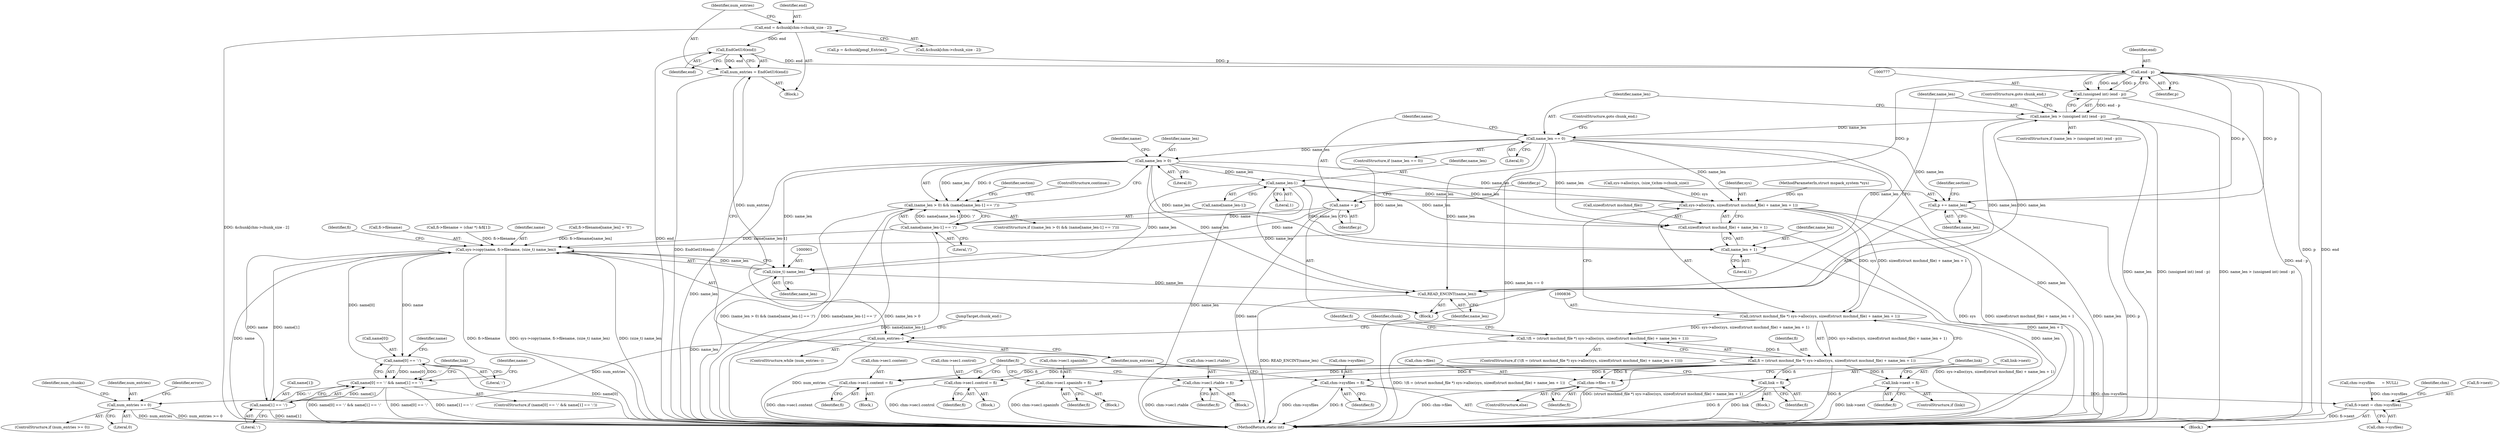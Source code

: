 digraph "0_libmspack_72e70a921f0f07fee748aec2274b30784e1d312a@array" {
"1000753" [label="(Call,end = &chunk[chm->chunk_size - 2])"];
"1000765" [label="(Call,EndGetI16(end))"];
"1000763" [label="(Call,num_entries = EndGetI16(end))"];
"1000768" [label="(Call,num_entries--)"];
"1001056" [label="(Call,num_entries >= 0)"];
"1000778" [label="(Call,end - p)"];
"1000776" [label="(Call,(unsigned int) (end - p))"];
"1000774" [label="(Call,name_len > (unsigned int) (end - p))"];
"1000771" [label="(Call,READ_ENCINT(name_len))"];
"1000783" [label="(Call,name_len == 0)"];
"1000790" [label="(Call,p += name_len)"];
"1000810" [label="(Call,name_len > 0)"];
"1000809" [label="(Call,(name_len > 0) && (name[name_len-1] == '/'))"];
"1000816" [label="(Call,name_len-1)"];
"1000837" [label="(Call,sys->alloc(sys, sizeof(struct mschmd_file) + name_len + 1))"];
"1000835" [label="(Call,(struct mschmd_file *) sys->alloc(sys, sizeof(struct mschmd_file) + name_len + 1))"];
"1000832" [label="(Call,!(fi = (struct mschmd_file *) sys->alloc(sys, sizeof(struct mschmd_file) + name_len + 1)))"];
"1000833" [label="(Call,fi = (struct mschmd_file *) sys->alloc(sys, sizeof(struct mschmd_file) + name_len + 1))"];
"1000951" [label="(Call,chm->sec1.content = fi)"];
"1000973" [label="(Call,chm->sec1.control = fi)"];
"1000995" [label="(Call,chm->sec1.spaninfo = fi)"];
"1001017" [label="(Call,chm->sec1.rtable = fi)"];
"1001031" [label="(Call,chm->sysfiles = fi)"];
"1001024" [label="(Call,fi->next = chm->sysfiles)"];
"1001040" [label="(Call,link->next = fi)"];
"1001046" [label="(Call,chm->files = fi)"];
"1001051" [label="(Call,link = fi)"];
"1000839" [label="(Call,sizeof(struct mschmd_file) + name_len + 1)"];
"1000842" [label="(Call,name_len + 1)"];
"1000900" [label="(Call,(size_t) name_len)"];
"1000895" [label="(Call,sys->copy(name, fi->filename, (size_t) name_len))"];
"1000912" [label="(Call,name[0] == ':')"];
"1000911" [label="(Call,name[0] == ':' && name[1] == ':')"];
"1000917" [label="(Call,name[1] == ':')"];
"1000787" [label="(Call,name = p)"];
"1000813" [label="(Call,name[name_len-1] == '/')"];
"1001041" [label="(Call,link->next)"];
"1000823" [label="(Identifier,section)"];
"1000686" [label="(Identifier,num_chunks)"];
"1000855" [label="(Call,fi->filename = (char *) &fi[1])"];
"1000786" [label="(ControlStructure,goto chunk_end;)"];
"1000919" [label="(Identifier,name)"];
"1000764" [label="(Identifier,num_entries)"];
"1000687" [label="(Block,)"];
"1000782" [label="(ControlStructure,if (name_len == 0))"];
"1001053" [label="(Identifier,fi)"];
"1000787" [label="(Call,name = p)"];
"1000765" [label="(Call,EndGetI16(end))"];
"1001057" [label="(Identifier,num_entries)"];
"1000780" [label="(Identifier,p)"];
"1000157" [label="(Call,chm->sysfiles      = NULL)"];
"1000783" [label="(Call,name_len == 0)"];
"1000912" [label="(Call,name[0] == ':')"];
"1001045" [label="(ControlStructure,else)"];
"1000922" [label="(Block,)"];
"1000747" [label="(Call,p = &chunk[pmgl_Entries])"];
"1000844" [label="(Literal,1)"];
"1000813" [label="(Call,name[name_len-1] == '/')"];
"1000785" [label="(Literal,0)"];
"1000820" [label="(ControlStructure,continue;)"];
"1000847" [label="(Identifier,chunk)"];
"1001016" [label="(Block,)"];
"1001046" [label="(Call,chm->files = fi)"];
"1000950" [label="(Block,)"];
"1001033" [label="(Identifier,chm)"];
"1000794" [label="(Identifier,section)"];
"1000910" [label="(ControlStructure,if (name[0] == ':' && name[1] == ':'))"];
"1001026" [label="(Identifier,fi)"];
"1000778" [label="(Call,end - p)"];
"1001028" [label="(Call,chm->sysfiles)"];
"1000896" [label="(Identifier,name)"];
"1001071" [label="(MethodReturn,static int)"];
"1000815" [label="(Identifier,name)"];
"1001023" [label="(Identifier,fi)"];
"1000852" [label="(Identifier,fi)"];
"1000774" [label="(Call,name_len > (unsigned int) (end - p))"];
"1000790" [label="(Call,p += name_len)"];
"1000839" [label="(Call,sizeof(struct mschmd_file) + name_len + 1)"];
"1001037" [label="(Block,)"];
"1000809" [label="(Call,(name_len > 0) && (name[name_len-1] == '/'))"];
"1000791" [label="(Identifier,p)"];
"1000972" [label="(Block,)"];
"1000817" [label="(Identifier,name_len)"];
"1000763" [label="(Call,num_entries = EndGetI16(end))"];
"1000838" [label="(Identifier,sys)"];
"1000831" [label="(ControlStructure,if (!(fi = (struct mschmd_file *) sys->alloc(sys, sizeof(struct mschmd_file) + name_len + 1))))"];
"1000974" [label="(Call,chm->sec1.control)"];
"1000903" [label="(Call,fi->filename[name_len] = '\0')"];
"1000810" [label="(Call,name_len > 0)"];
"1001024" [label="(Call,fi->next = chm->sysfiles)"];
"1000766" [label="(Identifier,end)"];
"1001031" [label="(Call,chm->sysfiles = fi)"];
"1001058" [label="(Literal,0)"];
"1000902" [label="(Identifier,name_len)"];
"1000754" [label="(Identifier,end)"];
"1001061" [label="(Identifier,errors)"];
"1001054" [label="(JumpTarget,chunk_end:)"];
"1000775" [label="(Identifier,name_len)"];
"1000773" [label="(ControlStructure,if (name_len > (unsigned int) (end - p)))"];
"1001017" [label="(Call,chm->sec1.rtable = fi)"];
"1001018" [label="(Call,chm->sec1.rtable)"];
"1000772" [label="(Identifier,name_len)"];
"1000995" [label="(Call,chm->sec1.spaninfo = fi)"];
"1000911" [label="(Call,name[0] == ':' && name[1] == ':')"];
"1000768" [label="(Call,num_entries--)"];
"1000906" [label="(Identifier,fi)"];
"1001039" [label="(Identifier,link)"];
"1000833" [label="(Call,fi = (struct mschmd_file *) sys->alloc(sys, sizeof(struct mschmd_file) + name_len + 1))"];
"1000837" [label="(Call,sys->alloc(sys, sizeof(struct mschmd_file) + name_len + 1))"];
"1000928" [label="(Identifier,name)"];
"1000755" [label="(Call,&chunk[chm->chunk_size - 2])"];
"1000126" [label="(MethodParameterIn,struct mspack_system *sys)"];
"1000979" [label="(Identifier,fi)"];
"1001040" [label="(Call,link->next = fi)"];
"1001044" [label="(Identifier,fi)"];
"1000952" [label="(Call,chm->sec1.content)"];
"1001038" [label="(ControlStructure,if (link))"];
"1000779" [label="(Identifier,end)"];
"1000840" [label="(Call,sizeof(struct mschmd_file))"];
"1000808" [label="(ControlStructure,if ((name_len > 0) && (name[name_len-1] == '/')))"];
"1001025" [label="(Call,fi->next)"];
"1001056" [label="(Call,num_entries >= 0)"];
"1001035" [label="(Identifier,fi)"];
"1000818" [label="(Literal,1)"];
"1000784" [label="(Identifier,name_len)"];
"1001050" [label="(Identifier,fi)"];
"1000834" [label="(Identifier,fi)"];
"1000789" [label="(Identifier,p)"];
"1000951" [label="(Call,chm->sec1.content = fi)"];
"1000812" [label="(Literal,0)"];
"1000816" [label="(Call,name_len-1)"];
"1000895" [label="(Call,sys->copy(name, fi->filename, (size_t) name_len))"];
"1000769" [label="(Identifier,num_entries)"];
"1000788" [label="(Identifier,name)"];
"1000900" [label="(Call,(size_t) name_len)"];
"1000792" [label="(Identifier,name_len)"];
"1000918" [label="(Call,name[1])"];
"1001001" [label="(Identifier,fi)"];
"1000835" [label="(Call,(struct mschmd_file *) sys->alloc(sys, sizeof(struct mschmd_file) + name_len + 1))"];
"1000814" [label="(Call,name[name_len-1])"];
"1000916" [label="(Literal,':')"];
"1000770" [label="(Block,)"];
"1001047" [label="(Call,chm->files)"];
"1000832" [label="(Call,!(fi = (struct mschmd_file *) sys->alloc(sys, sizeof(struct mschmd_file) + name_len + 1)))"];
"1000913" [label="(Call,name[0])"];
"1001055" [label="(ControlStructure,if (num_entries >= 0))"];
"1000897" [label="(Call,fi->filename)"];
"1000753" [label="(Call,end = &chunk[chm->chunk_size - 2])"];
"1000973" [label="(Call,chm->sec1.control = fi)"];
"1001052" [label="(Identifier,link)"];
"1000671" [label="(Call,sys->alloc(sys, (size_t)chm->chunk_size))"];
"1000917" [label="(Call,name[1] == ':')"];
"1000767" [label="(ControlStructure,while (num_entries--))"];
"1000957" [label="(Identifier,fi)"];
"1000819" [label="(Literal,'/')"];
"1000771" [label="(Call,READ_ENCINT(name_len))"];
"1001032" [label="(Call,chm->sysfiles)"];
"1000843" [label="(Identifier,name_len)"];
"1000996" [label="(Call,chm->sec1.spaninfo)"];
"1000842" [label="(Call,name_len + 1)"];
"1000994" [label="(Block,)"];
"1000921" [label="(Literal,':')"];
"1000781" [label="(ControlStructure,goto chunk_end;)"];
"1000811" [label="(Identifier,name_len)"];
"1001051" [label="(Call,link = fi)"];
"1000776" [label="(Call,(unsigned int) (end - p))"];
"1000753" -> "1000687"  [label="AST: "];
"1000753" -> "1000755"  [label="CFG: "];
"1000754" -> "1000753"  [label="AST: "];
"1000755" -> "1000753"  [label="AST: "];
"1000764" -> "1000753"  [label="CFG: "];
"1000753" -> "1001071"  [label="DDG: &chunk[chm->chunk_size - 2]"];
"1000753" -> "1000765"  [label="DDG: end"];
"1000765" -> "1000763"  [label="AST: "];
"1000765" -> "1000766"  [label="CFG: "];
"1000766" -> "1000765"  [label="AST: "];
"1000763" -> "1000765"  [label="CFG: "];
"1000765" -> "1001071"  [label="DDG: end"];
"1000765" -> "1000763"  [label="DDG: end"];
"1000765" -> "1000778"  [label="DDG: end"];
"1000763" -> "1000687"  [label="AST: "];
"1000764" -> "1000763"  [label="AST: "];
"1000769" -> "1000763"  [label="CFG: "];
"1000763" -> "1001071"  [label="DDG: EndGetI16(end)"];
"1000763" -> "1000768"  [label="DDG: num_entries"];
"1000768" -> "1000767"  [label="AST: "];
"1000768" -> "1000769"  [label="CFG: "];
"1000769" -> "1000768"  [label="AST: "];
"1000772" -> "1000768"  [label="CFG: "];
"1001054" -> "1000768"  [label="CFG: "];
"1000768" -> "1001071"  [label="DDG: num_entries"];
"1000768" -> "1001056"  [label="DDG: num_entries"];
"1001056" -> "1001055"  [label="AST: "];
"1001056" -> "1001058"  [label="CFG: "];
"1001057" -> "1001056"  [label="AST: "];
"1001058" -> "1001056"  [label="AST: "];
"1000686" -> "1001056"  [label="CFG: "];
"1001061" -> "1001056"  [label="CFG: "];
"1001056" -> "1001071"  [label="DDG: num_entries"];
"1001056" -> "1001071"  [label="DDG: num_entries >= 0"];
"1000778" -> "1000776"  [label="AST: "];
"1000778" -> "1000780"  [label="CFG: "];
"1000779" -> "1000778"  [label="AST: "];
"1000780" -> "1000778"  [label="AST: "];
"1000776" -> "1000778"  [label="CFG: "];
"1000778" -> "1001071"  [label="DDG: p"];
"1000778" -> "1001071"  [label="DDG: end"];
"1000778" -> "1000776"  [label="DDG: end"];
"1000778" -> "1000776"  [label="DDG: p"];
"1000790" -> "1000778"  [label="DDG: p"];
"1000747" -> "1000778"  [label="DDG: p"];
"1000778" -> "1000787"  [label="DDG: p"];
"1000778" -> "1000790"  [label="DDG: p"];
"1000776" -> "1000774"  [label="AST: "];
"1000777" -> "1000776"  [label="AST: "];
"1000774" -> "1000776"  [label="CFG: "];
"1000776" -> "1001071"  [label="DDG: end - p"];
"1000776" -> "1000774"  [label="DDG: end - p"];
"1000774" -> "1000773"  [label="AST: "];
"1000775" -> "1000774"  [label="AST: "];
"1000781" -> "1000774"  [label="CFG: "];
"1000784" -> "1000774"  [label="CFG: "];
"1000774" -> "1001071"  [label="DDG: (unsigned int) (end - p)"];
"1000774" -> "1001071"  [label="DDG: name_len > (unsigned int) (end - p)"];
"1000774" -> "1001071"  [label="DDG: name_len"];
"1000774" -> "1000771"  [label="DDG: name_len"];
"1000771" -> "1000774"  [label="DDG: name_len"];
"1000774" -> "1000783"  [label="DDG: name_len"];
"1000771" -> "1000770"  [label="AST: "];
"1000771" -> "1000772"  [label="CFG: "];
"1000772" -> "1000771"  [label="AST: "];
"1000775" -> "1000771"  [label="CFG: "];
"1000771" -> "1001071"  [label="DDG: READ_ENCINT(name_len)"];
"1000816" -> "1000771"  [label="DDG: name_len"];
"1000783" -> "1000771"  [label="DDG: name_len"];
"1000810" -> "1000771"  [label="DDG: name_len"];
"1000900" -> "1000771"  [label="DDG: name_len"];
"1000783" -> "1000782"  [label="AST: "];
"1000783" -> "1000785"  [label="CFG: "];
"1000784" -> "1000783"  [label="AST: "];
"1000785" -> "1000783"  [label="AST: "];
"1000786" -> "1000783"  [label="CFG: "];
"1000788" -> "1000783"  [label="CFG: "];
"1000783" -> "1001071"  [label="DDG: name_len == 0"];
"1000783" -> "1001071"  [label="DDG: name_len"];
"1000783" -> "1000790"  [label="DDG: name_len"];
"1000783" -> "1000810"  [label="DDG: name_len"];
"1000783" -> "1000837"  [label="DDG: name_len"];
"1000783" -> "1000839"  [label="DDG: name_len"];
"1000783" -> "1000842"  [label="DDG: name_len"];
"1000783" -> "1000900"  [label="DDG: name_len"];
"1000790" -> "1000770"  [label="AST: "];
"1000790" -> "1000792"  [label="CFG: "];
"1000791" -> "1000790"  [label="AST: "];
"1000792" -> "1000790"  [label="AST: "];
"1000794" -> "1000790"  [label="CFG: "];
"1000790" -> "1001071"  [label="DDG: p"];
"1000790" -> "1001071"  [label="DDG: name_len"];
"1000810" -> "1000809"  [label="AST: "];
"1000810" -> "1000812"  [label="CFG: "];
"1000811" -> "1000810"  [label="AST: "];
"1000812" -> "1000810"  [label="AST: "];
"1000815" -> "1000810"  [label="CFG: "];
"1000809" -> "1000810"  [label="CFG: "];
"1000810" -> "1001071"  [label="DDG: name_len"];
"1000810" -> "1000809"  [label="DDG: name_len"];
"1000810" -> "1000809"  [label="DDG: 0"];
"1000810" -> "1000816"  [label="DDG: name_len"];
"1000810" -> "1000837"  [label="DDG: name_len"];
"1000810" -> "1000839"  [label="DDG: name_len"];
"1000810" -> "1000842"  [label="DDG: name_len"];
"1000810" -> "1000900"  [label="DDG: name_len"];
"1000809" -> "1000808"  [label="AST: "];
"1000809" -> "1000813"  [label="CFG: "];
"1000813" -> "1000809"  [label="AST: "];
"1000820" -> "1000809"  [label="CFG: "];
"1000823" -> "1000809"  [label="CFG: "];
"1000809" -> "1001071"  [label="DDG: name_len > 0"];
"1000809" -> "1001071"  [label="DDG: (name_len > 0) && (name[name_len-1] == '/')"];
"1000809" -> "1001071"  [label="DDG: name[name_len-1] == '/'"];
"1000813" -> "1000809"  [label="DDG: name[name_len-1]"];
"1000813" -> "1000809"  [label="DDG: '/'"];
"1000816" -> "1000814"  [label="AST: "];
"1000816" -> "1000818"  [label="CFG: "];
"1000817" -> "1000816"  [label="AST: "];
"1000818" -> "1000816"  [label="AST: "];
"1000814" -> "1000816"  [label="CFG: "];
"1000816" -> "1001071"  [label="DDG: name_len"];
"1000816" -> "1000837"  [label="DDG: name_len"];
"1000816" -> "1000839"  [label="DDG: name_len"];
"1000816" -> "1000842"  [label="DDG: name_len"];
"1000816" -> "1000900"  [label="DDG: name_len"];
"1000837" -> "1000835"  [label="AST: "];
"1000837" -> "1000839"  [label="CFG: "];
"1000838" -> "1000837"  [label="AST: "];
"1000839" -> "1000837"  [label="AST: "];
"1000835" -> "1000837"  [label="CFG: "];
"1000837" -> "1001071"  [label="DDG: sys"];
"1000837" -> "1001071"  [label="DDG: sizeof(struct mschmd_file) + name_len + 1"];
"1000837" -> "1000835"  [label="DDG: sys"];
"1000837" -> "1000835"  [label="DDG: sizeof(struct mschmd_file) + name_len + 1"];
"1000671" -> "1000837"  [label="DDG: sys"];
"1000126" -> "1000837"  [label="DDG: sys"];
"1000835" -> "1000833"  [label="AST: "];
"1000836" -> "1000835"  [label="AST: "];
"1000833" -> "1000835"  [label="CFG: "];
"1000835" -> "1001071"  [label="DDG: sys->alloc(sys, sizeof(struct mschmd_file) + name_len + 1)"];
"1000835" -> "1000832"  [label="DDG: sys->alloc(sys, sizeof(struct mschmd_file) + name_len + 1)"];
"1000835" -> "1000833"  [label="DDG: sys->alloc(sys, sizeof(struct mschmd_file) + name_len + 1)"];
"1000832" -> "1000831"  [label="AST: "];
"1000832" -> "1000833"  [label="CFG: "];
"1000833" -> "1000832"  [label="AST: "];
"1000847" -> "1000832"  [label="CFG: "];
"1000852" -> "1000832"  [label="CFG: "];
"1000832" -> "1001071"  [label="DDG: !(fi = (struct mschmd_file *) sys->alloc(sys, sizeof(struct mschmd_file) + name_len + 1))"];
"1000833" -> "1000832"  [label="DDG: fi"];
"1000834" -> "1000833"  [label="AST: "];
"1000833" -> "1001071"  [label="DDG: fi"];
"1000833" -> "1001071"  [label="DDG: (struct mschmd_file *) sys->alloc(sys, sizeof(struct mschmd_file) + name_len + 1)"];
"1000833" -> "1000951"  [label="DDG: fi"];
"1000833" -> "1000973"  [label="DDG: fi"];
"1000833" -> "1000995"  [label="DDG: fi"];
"1000833" -> "1001017"  [label="DDG: fi"];
"1000833" -> "1001031"  [label="DDG: fi"];
"1000833" -> "1001040"  [label="DDG: fi"];
"1000833" -> "1001046"  [label="DDG: fi"];
"1000833" -> "1001051"  [label="DDG: fi"];
"1000951" -> "1000950"  [label="AST: "];
"1000951" -> "1000957"  [label="CFG: "];
"1000952" -> "1000951"  [label="AST: "];
"1000957" -> "1000951"  [label="AST: "];
"1001026" -> "1000951"  [label="CFG: "];
"1000951" -> "1001071"  [label="DDG: chm->sec1.content"];
"1000973" -> "1000972"  [label="AST: "];
"1000973" -> "1000979"  [label="CFG: "];
"1000974" -> "1000973"  [label="AST: "];
"1000979" -> "1000973"  [label="AST: "];
"1001026" -> "1000973"  [label="CFG: "];
"1000973" -> "1001071"  [label="DDG: chm->sec1.control"];
"1000995" -> "1000994"  [label="AST: "];
"1000995" -> "1001001"  [label="CFG: "];
"1000996" -> "1000995"  [label="AST: "];
"1001001" -> "1000995"  [label="AST: "];
"1001026" -> "1000995"  [label="CFG: "];
"1000995" -> "1001071"  [label="DDG: chm->sec1.spaninfo"];
"1001017" -> "1001016"  [label="AST: "];
"1001017" -> "1001023"  [label="CFG: "];
"1001018" -> "1001017"  [label="AST: "];
"1001023" -> "1001017"  [label="AST: "];
"1001026" -> "1001017"  [label="CFG: "];
"1001017" -> "1001071"  [label="DDG: chm->sec1.rtable"];
"1001031" -> "1000922"  [label="AST: "];
"1001031" -> "1001035"  [label="CFG: "];
"1001032" -> "1001031"  [label="AST: "];
"1001035" -> "1001031"  [label="AST: "];
"1000769" -> "1001031"  [label="CFG: "];
"1001031" -> "1001071"  [label="DDG: fi"];
"1001031" -> "1001071"  [label="DDG: chm->sysfiles"];
"1001031" -> "1001024"  [label="DDG: chm->sysfiles"];
"1001024" -> "1000922"  [label="AST: "];
"1001024" -> "1001028"  [label="CFG: "];
"1001025" -> "1001024"  [label="AST: "];
"1001028" -> "1001024"  [label="AST: "];
"1001033" -> "1001024"  [label="CFG: "];
"1001024" -> "1001071"  [label="DDG: fi->next"];
"1000157" -> "1001024"  [label="DDG: chm->sysfiles"];
"1001040" -> "1001038"  [label="AST: "];
"1001040" -> "1001044"  [label="CFG: "];
"1001041" -> "1001040"  [label="AST: "];
"1001044" -> "1001040"  [label="AST: "];
"1001052" -> "1001040"  [label="CFG: "];
"1001040" -> "1001071"  [label="DDG: link->next"];
"1001046" -> "1001045"  [label="AST: "];
"1001046" -> "1001050"  [label="CFG: "];
"1001047" -> "1001046"  [label="AST: "];
"1001050" -> "1001046"  [label="AST: "];
"1001052" -> "1001046"  [label="CFG: "];
"1001046" -> "1001071"  [label="DDG: chm->files"];
"1001051" -> "1001037"  [label="AST: "];
"1001051" -> "1001053"  [label="CFG: "];
"1001052" -> "1001051"  [label="AST: "];
"1001053" -> "1001051"  [label="AST: "];
"1000769" -> "1001051"  [label="CFG: "];
"1001051" -> "1001071"  [label="DDG: link"];
"1001051" -> "1001071"  [label="DDG: fi"];
"1000839" -> "1000842"  [label="CFG: "];
"1000840" -> "1000839"  [label="AST: "];
"1000842" -> "1000839"  [label="AST: "];
"1000839" -> "1001071"  [label="DDG: name_len + 1"];
"1000842" -> "1000844"  [label="CFG: "];
"1000843" -> "1000842"  [label="AST: "];
"1000844" -> "1000842"  [label="AST: "];
"1000842" -> "1001071"  [label="DDG: name_len"];
"1000900" -> "1000895"  [label="AST: "];
"1000900" -> "1000902"  [label="CFG: "];
"1000901" -> "1000900"  [label="AST: "];
"1000902" -> "1000900"  [label="AST: "];
"1000895" -> "1000900"  [label="CFG: "];
"1000900" -> "1001071"  [label="DDG: name_len"];
"1000900" -> "1000895"  [label="DDG: name_len"];
"1000895" -> "1000770"  [label="AST: "];
"1000896" -> "1000895"  [label="AST: "];
"1000897" -> "1000895"  [label="AST: "];
"1000906" -> "1000895"  [label="CFG: "];
"1000895" -> "1001071"  [label="DDG: fi->filename"];
"1000895" -> "1001071"  [label="DDG: sys->copy(name, fi->filename, (size_t) name_len)"];
"1000895" -> "1001071"  [label="DDG: (size_t) name_len"];
"1000895" -> "1001071"  [label="DDG: name"];
"1000787" -> "1000895"  [label="DDG: name"];
"1000917" -> "1000895"  [label="DDG: name[1]"];
"1000813" -> "1000895"  [label="DDG: name[name_len-1]"];
"1000912" -> "1000895"  [label="DDG: name[0]"];
"1000903" -> "1000895"  [label="DDG: fi->filename[name_len]"];
"1000855" -> "1000895"  [label="DDG: fi->filename"];
"1000895" -> "1000912"  [label="DDG: name"];
"1000895" -> "1000917"  [label="DDG: name"];
"1000912" -> "1000911"  [label="AST: "];
"1000912" -> "1000916"  [label="CFG: "];
"1000913" -> "1000912"  [label="AST: "];
"1000916" -> "1000912"  [label="AST: "];
"1000919" -> "1000912"  [label="CFG: "];
"1000911" -> "1000912"  [label="CFG: "];
"1000912" -> "1001071"  [label="DDG: name[0]"];
"1000912" -> "1000911"  [label="DDG: name[0]"];
"1000912" -> "1000911"  [label="DDG: ':'"];
"1000911" -> "1000910"  [label="AST: "];
"1000911" -> "1000917"  [label="CFG: "];
"1000917" -> "1000911"  [label="AST: "];
"1000928" -> "1000911"  [label="CFG: "];
"1001039" -> "1000911"  [label="CFG: "];
"1000911" -> "1001071"  [label="DDG: name[0] == ':' && name[1] == ':'"];
"1000911" -> "1001071"  [label="DDG: name[0] == ':'"];
"1000911" -> "1001071"  [label="DDG: name[1] == ':'"];
"1000917" -> "1000911"  [label="DDG: name[1]"];
"1000917" -> "1000911"  [label="DDG: ':'"];
"1000917" -> "1000921"  [label="CFG: "];
"1000918" -> "1000917"  [label="AST: "];
"1000921" -> "1000917"  [label="AST: "];
"1000917" -> "1001071"  [label="DDG: name[1]"];
"1000787" -> "1000770"  [label="AST: "];
"1000787" -> "1000789"  [label="CFG: "];
"1000788" -> "1000787"  [label="AST: "];
"1000789" -> "1000787"  [label="AST: "];
"1000791" -> "1000787"  [label="CFG: "];
"1000787" -> "1001071"  [label="DDG: name"];
"1000787" -> "1000813"  [label="DDG: name"];
"1000813" -> "1000819"  [label="CFG: "];
"1000814" -> "1000813"  [label="AST: "];
"1000819" -> "1000813"  [label="AST: "];
"1000813" -> "1001071"  [label="DDG: name[name_len-1]"];
}

